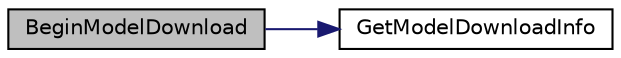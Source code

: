 digraph "BeginModelDownload"
{
 // INTERACTIVE_SVG=YES
 // LATEX_PDF_SIZE
  edge [fontname="Helvetica",fontsize="10",labelfontname="Helvetica",labelfontsize="10"];
  node [fontname="Helvetica",fontsize="10",shape=record];
  rankdir="LR";
  Node1 [label="BeginModelDownload",height=0.2,width=0.4,color="black", fillcolor="grey75", style="filled", fontcolor="black",tooltip="Connect the SketchfabManager class to the ModelManager to initiate downloads."];
  Node1 -> Node2 [color="midnightblue",fontsize="10",style="solid",fontname="Helvetica"];
  Node2 [label="GetModelDownloadInfo",height=0.2,width=0.4,color="black", fillcolor="white", style="filled",URL="$class_mirage_x_r_1_1_sketchfab_manager.html#a78934a8f14afc23eb9e2dfa234206cdb",tooltip="Requests gltf model information from sketchfab."];
}
